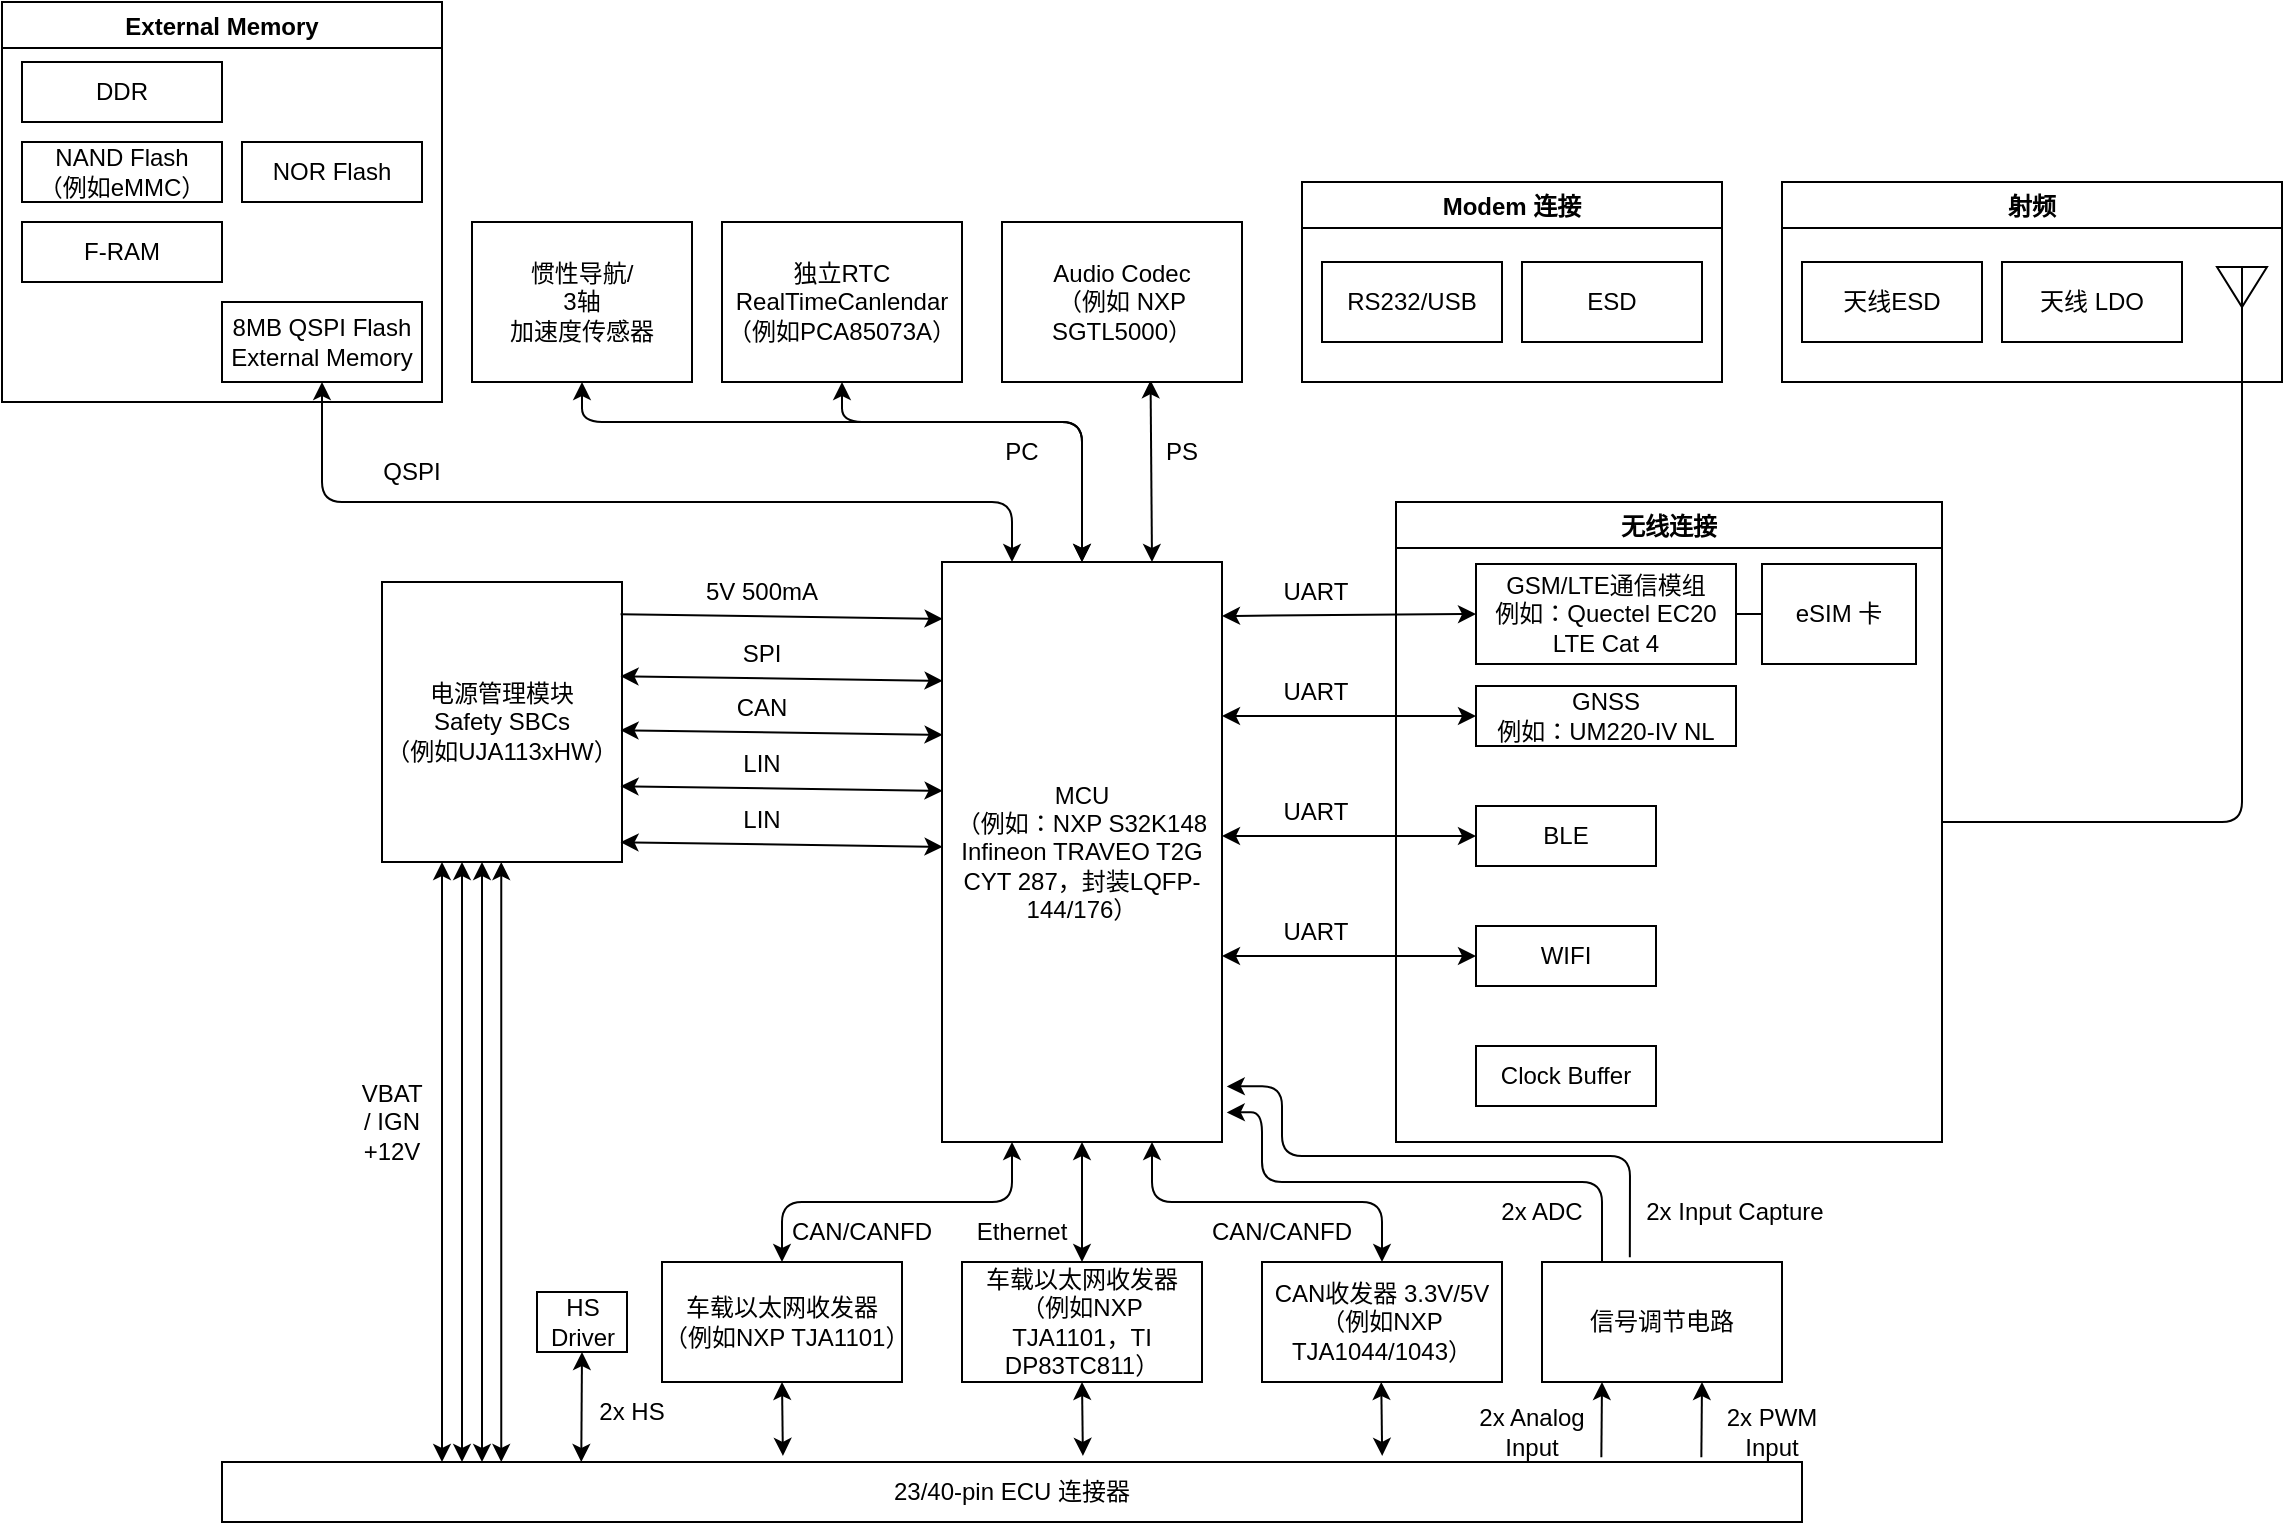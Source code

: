 <mxfile>
    <diagram id="pYR9Nk7BGp7CzDcaNfC9" name="Page-1">
        <mxGraphModel dx="1446" dy="1607" grid="1" gridSize="10" guides="1" tooltips="1" connect="1" arrows="1" fold="1" page="1" pageScale="1" pageWidth="827" pageHeight="1169" math="0" shadow="0">
            <root>
                <mxCell id="0"/>
                <mxCell id="1" parent="0"/>
                <mxCell id="28" value="Modem 连接" style="swimlane;" vertex="1" parent="1">
                    <mxGeometry x="610" y="-30" width="210" height="100" as="geometry"/>
                </mxCell>
                <mxCell id="29" value="RS232/USB" style="rounded=0;whiteSpace=wrap;html=1;" vertex="1" parent="28">
                    <mxGeometry x="10" y="40" width="90" height="40" as="geometry"/>
                </mxCell>
                <mxCell id="30" value="ESD" style="rounded=0;whiteSpace=wrap;html=1;" vertex="1" parent="28">
                    <mxGeometry x="110" y="40" width="90" height="40" as="geometry"/>
                </mxCell>
                <mxCell id="32" value="射频" style="swimlane;" vertex="1" parent="1">
                    <mxGeometry x="850" y="-30" width="250" height="100" as="geometry"/>
                </mxCell>
                <mxCell id="33" value="天线ESD" style="rounded=0;whiteSpace=wrap;html=1;" vertex="1" parent="32">
                    <mxGeometry x="10" y="40" width="90" height="40" as="geometry"/>
                </mxCell>
                <mxCell id="34" value="天线 LDO" style="rounded=0;whiteSpace=wrap;html=1;" vertex="1" parent="32">
                    <mxGeometry x="110" y="40" width="90" height="40" as="geometry"/>
                </mxCell>
                <mxCell id="35" value="" style="triangle;whiteSpace=wrap;html=1;rotation=90;" vertex="1" parent="32">
                    <mxGeometry x="220" y="40" width="20" height="25" as="geometry"/>
                </mxCell>
                <mxCell id="36" value="" style="endArrow=none;html=1;entryX=0;entryY=0.5;entryDx=0;entryDy=0;exitX=1;exitY=0.5;exitDx=0;exitDy=0;" edge="1" parent="1" source="37" target="35">
                    <mxGeometry width="50" height="50" relative="1" as="geometry">
                        <mxPoint x="1080" y="220" as="sourcePoint"/>
                        <mxPoint x="1010" y="170" as="targetPoint"/>
                        <Array as="points">
                            <mxPoint x="1080" y="290"/>
                        </Array>
                    </mxGeometry>
                </mxCell>
                <mxCell id="37" value="无线连接" style="swimlane;" vertex="1" parent="1">
                    <mxGeometry x="657" y="130" width="273" height="320" as="geometry"/>
                </mxCell>
                <mxCell id="38" value="GNSS&lt;br&gt;例如：UM220-IV NL" style="rounded=0;whiteSpace=wrap;html=1;" vertex="1" parent="37">
                    <mxGeometry x="40" y="92" width="130" height="30" as="geometry"/>
                </mxCell>
                <mxCell id="130" style="edgeStyle=none;html=1;exitX=1;exitY=0.5;exitDx=0;exitDy=0;entryX=0;entryY=0.5;entryDx=0;entryDy=0;startArrow=none;startFill=0;endArrow=none;endFill=0;" edge="1" parent="37" source="39" target="129">
                    <mxGeometry relative="1" as="geometry"/>
                </mxCell>
                <mxCell id="39" value="GSM/LTE通信模组&lt;br&gt;例如：Quectel EC20 LTE Cat 4" style="rounded=0;whiteSpace=wrap;html=1;" vertex="1" parent="37">
                    <mxGeometry x="40" y="31" width="130" height="50" as="geometry"/>
                </mxCell>
                <mxCell id="44" value="WIFI" style="rounded=0;whiteSpace=wrap;html=1;" vertex="1" parent="37">
                    <mxGeometry x="40" y="212" width="90" height="30" as="geometry"/>
                </mxCell>
                <mxCell id="45" value="BLE" style="rounded=0;whiteSpace=wrap;html=1;" vertex="1" parent="37">
                    <mxGeometry x="40" y="152" width="90" height="30" as="geometry"/>
                </mxCell>
                <mxCell id="46" value="Clock Buffer" style="rounded=0;whiteSpace=wrap;html=1;" vertex="1" parent="37">
                    <mxGeometry x="40" y="272" width="90" height="30" as="geometry"/>
                </mxCell>
                <mxCell id="129" value="eSIM 卡" style="rounded=0;whiteSpace=wrap;html=1;" vertex="1" parent="37">
                    <mxGeometry x="183" y="31" width="77" height="50" as="geometry"/>
                </mxCell>
                <mxCell id="89" style="edgeStyle=none;html=1;exitX=0.25;exitY=1;exitDx=0;exitDy=0;entryX=0.5;entryY=0;entryDx=0;entryDy=0;startArrow=classic;startFill=1;" edge="1" parent="1" source="47" target="88">
                    <mxGeometry relative="1" as="geometry">
                        <Array as="points">
                            <mxPoint x="465" y="480"/>
                            <mxPoint x="350" y="480"/>
                        </Array>
                    </mxGeometry>
                </mxCell>
                <mxCell id="47" value="MCU&lt;br&gt;（例如：NXP S32K148 Infineon TRAVEO T2G CYT 287，封装LQFP-144/176）" style="rounded=0;whiteSpace=wrap;html=1;" vertex="1" parent="1">
                    <mxGeometry x="430" y="160" width="140" height="290" as="geometry"/>
                </mxCell>
                <mxCell id="48" value="电源管理模块&lt;br&gt;Safety SBCs&lt;br&gt;（例如UJA113xHW）" style="rounded=0;whiteSpace=wrap;html=1;" vertex="1" parent="1">
                    <mxGeometry x="150" y="170" width="120" height="140" as="geometry"/>
                </mxCell>
                <mxCell id="82" style="edgeStyle=none;html=1;exitX=0.619;exitY=0.989;exitDx=0;exitDy=0;entryX=0.75;entryY=0;entryDx=0;entryDy=0;startArrow=classic;startFill=1;exitPerimeter=0;" edge="1" parent="1" source="50" target="47">
                    <mxGeometry relative="1" as="geometry"/>
                </mxCell>
                <mxCell id="50" value="Audio Codec&lt;br&gt;（例如 NXP SGTL5000）" style="rounded=0;whiteSpace=wrap;html=1;" vertex="1" parent="1">
                    <mxGeometry x="460" y="-10" width="120" height="80" as="geometry"/>
                </mxCell>
                <mxCell id="78" style="edgeStyle=none;html=1;exitX=0.5;exitY=1;exitDx=0;exitDy=0;entryX=0.5;entryY=0;entryDx=0;entryDy=0;startArrow=classic;startFill=1;" edge="1" parent="1" source="51" target="47">
                    <mxGeometry relative="1" as="geometry">
                        <Array as="points">
                            <mxPoint x="380" y="90"/>
                            <mxPoint x="500" y="90"/>
                        </Array>
                    </mxGeometry>
                </mxCell>
                <mxCell id="51" value="独立RTC RealTimeCanlendar&lt;br&gt;（例如PCA85073A）" style="rounded=0;whiteSpace=wrap;html=1;" vertex="1" parent="1">
                    <mxGeometry x="320" y="-10" width="120" height="80" as="geometry"/>
                </mxCell>
                <mxCell id="84" style="edgeStyle=none;html=1;exitX=0.5;exitY=0;exitDx=0;exitDy=0;entryX=0.5;entryY=1;entryDx=0;entryDy=0;startArrow=classic;startFill=1;" edge="1" parent="1" source="52" target="47">
                    <mxGeometry relative="1" as="geometry"/>
                </mxCell>
                <mxCell id="52" value="车载以太网收发器&lt;br&gt;（例如NXP TJA1101，TI DP83TC811）" style="rounded=0;whiteSpace=wrap;html=1;" vertex="1" parent="1">
                    <mxGeometry x="440" y="510" width="120" height="60" as="geometry"/>
                </mxCell>
                <mxCell id="85" style="edgeStyle=none;html=1;exitX=0.5;exitY=0;exitDx=0;exitDy=0;entryX=0.75;entryY=1;entryDx=0;entryDy=0;startArrow=classic;startFill=1;" edge="1" parent="1" source="53" target="47">
                    <mxGeometry relative="1" as="geometry">
                        <Array as="points">
                            <mxPoint x="650" y="480"/>
                            <mxPoint x="535" y="480"/>
                        </Array>
                    </mxGeometry>
                </mxCell>
                <mxCell id="53" value="CAN收发器 3.3V/5V&lt;br&gt;（例如NXP TJA1044/1043）" style="rounded=0;whiteSpace=wrap;html=1;" vertex="1" parent="1">
                    <mxGeometry x="590" y="510" width="120" height="60" as="geometry"/>
                </mxCell>
                <mxCell id="54" value="" style="endArrow=classic;html=1;entryX=0.002;entryY=0.098;entryDx=0;entryDy=0;entryPerimeter=0;exitX=0.994;exitY=0.115;exitDx=0;exitDy=0;exitPerimeter=0;" edge="1" parent="1" source="48" target="47">
                    <mxGeometry width="50" height="50" relative="1" as="geometry">
                        <mxPoint x="350" y="250" as="sourcePoint"/>
                        <mxPoint x="400" y="200" as="targetPoint"/>
                    </mxGeometry>
                </mxCell>
                <mxCell id="55" value="5V 500mA" style="text;html=1;strokeColor=none;fillColor=none;align=center;verticalAlign=middle;whiteSpace=wrap;rounded=0;" vertex="1" parent="1">
                    <mxGeometry x="310" y="160" width="60" height="30" as="geometry"/>
                </mxCell>
                <mxCell id="56" value="" style="endArrow=classic;html=1;entryX=0.002;entryY=0.098;entryDx=0;entryDy=0;entryPerimeter=0;exitX=0.994;exitY=0.115;exitDx=0;exitDy=0;exitPerimeter=0;startArrow=classic;startFill=1;" edge="1" parent="1">
                    <mxGeometry width="50" height="50" relative="1" as="geometry">
                        <mxPoint x="269.28" y="217.1" as="sourcePoint"/>
                        <mxPoint x="430.28" y="219.42" as="targetPoint"/>
                    </mxGeometry>
                </mxCell>
                <mxCell id="57" value="SPI" style="text;html=1;strokeColor=none;fillColor=none;align=center;verticalAlign=middle;whiteSpace=wrap;rounded=0;" vertex="1" parent="1">
                    <mxGeometry x="310" y="191" width="60" height="30" as="geometry"/>
                </mxCell>
                <mxCell id="58" value="" style="endArrow=classic;html=1;entryX=0.002;entryY=0.098;entryDx=0;entryDy=0;entryPerimeter=0;exitX=0.994;exitY=0.115;exitDx=0;exitDy=0;exitPerimeter=0;startArrow=classic;startFill=1;" edge="1" parent="1">
                    <mxGeometry width="50" height="50" relative="1" as="geometry">
                        <mxPoint x="269.28" y="244.1" as="sourcePoint"/>
                        <mxPoint x="430.28" y="246.42" as="targetPoint"/>
                    </mxGeometry>
                </mxCell>
                <mxCell id="59" value="CAN" style="text;html=1;strokeColor=none;fillColor=none;align=center;verticalAlign=middle;whiteSpace=wrap;rounded=0;" vertex="1" parent="1">
                    <mxGeometry x="310" y="218" width="60" height="30" as="geometry"/>
                </mxCell>
                <mxCell id="61" value="" style="endArrow=classic;html=1;entryX=0.002;entryY=0.098;entryDx=0;entryDy=0;entryPerimeter=0;exitX=0.994;exitY=0.115;exitDx=0;exitDy=0;exitPerimeter=0;startArrow=classic;startFill=1;" edge="1" parent="1">
                    <mxGeometry width="50" height="50" relative="1" as="geometry">
                        <mxPoint x="269.28" y="272.1" as="sourcePoint"/>
                        <mxPoint x="430.28" y="274.42" as="targetPoint"/>
                    </mxGeometry>
                </mxCell>
                <mxCell id="62" value="LIN" style="text;html=1;strokeColor=none;fillColor=none;align=center;verticalAlign=middle;whiteSpace=wrap;rounded=0;" vertex="1" parent="1">
                    <mxGeometry x="310" y="246" width="60" height="30" as="geometry"/>
                </mxCell>
                <mxCell id="63" value="" style="endArrow=classic;html=1;entryX=0.002;entryY=0.098;entryDx=0;entryDy=0;entryPerimeter=0;exitX=0.994;exitY=0.115;exitDx=0;exitDy=0;exitPerimeter=0;startArrow=classic;startFill=1;" edge="1" parent="1">
                    <mxGeometry width="50" height="50" relative="1" as="geometry">
                        <mxPoint x="269.28" y="300.1" as="sourcePoint"/>
                        <mxPoint x="430.28" y="302.42" as="targetPoint"/>
                    </mxGeometry>
                </mxCell>
                <mxCell id="64" value="LIN" style="text;html=1;strokeColor=none;fillColor=none;align=center;verticalAlign=middle;whiteSpace=wrap;rounded=0;" vertex="1" parent="1">
                    <mxGeometry x="310" y="274" width="60" height="30" as="geometry"/>
                </mxCell>
                <mxCell id="76" style="edgeStyle=none;html=1;exitX=0.5;exitY=1;exitDx=0;exitDy=0;entryX=0.25;entryY=0;entryDx=0;entryDy=0;startArrow=classic;startFill=1;" edge="1" parent="1" source="65" target="47">
                    <mxGeometry relative="1" as="geometry">
                        <Array as="points">
                            <mxPoint x="120" y="130"/>
                            <mxPoint x="465" y="130"/>
                        </Array>
                    </mxGeometry>
                </mxCell>
                <mxCell id="65" value="8MB QSPI Flash&lt;br&gt;External Memory" style="rounded=0;whiteSpace=wrap;html=1;" vertex="1" parent="1">
                    <mxGeometry x="70" y="30" width="100" height="40" as="geometry"/>
                </mxCell>
                <mxCell id="66" value="" style="endArrow=classic;html=1;startArrow=classic;startFill=1;entryX=0;entryY=0.5;entryDx=0;entryDy=0;" edge="1" parent="1" target="39">
                    <mxGeometry width="50" height="50" relative="1" as="geometry">
                        <mxPoint x="570" y="187" as="sourcePoint"/>
                        <mxPoint x="660" y="189" as="targetPoint"/>
                    </mxGeometry>
                </mxCell>
                <mxCell id="67" value="UART" style="text;html=1;strokeColor=none;fillColor=none;align=center;verticalAlign=middle;whiteSpace=wrap;rounded=0;" vertex="1" parent="1">
                    <mxGeometry x="587.22" y="160" width="60" height="30" as="geometry"/>
                </mxCell>
                <mxCell id="70" value="" style="endArrow=classic;html=1;startArrow=classic;startFill=1;entryX=0;entryY=0.5;entryDx=0;entryDy=0;" edge="1" parent="1">
                    <mxGeometry width="50" height="50" relative="1" as="geometry">
                        <mxPoint x="570" y="237.0" as="sourcePoint"/>
                        <mxPoint x="697" y="237.0" as="targetPoint"/>
                    </mxGeometry>
                </mxCell>
                <mxCell id="71" value="UART" style="text;html=1;strokeColor=none;fillColor=none;align=center;verticalAlign=middle;whiteSpace=wrap;rounded=0;" vertex="1" parent="1">
                    <mxGeometry x="587.22" y="210" width="60" height="30" as="geometry"/>
                </mxCell>
                <mxCell id="72" value="" style="endArrow=classic;html=1;startArrow=classic;startFill=1;entryX=0;entryY=0.5;entryDx=0;entryDy=0;" edge="1" parent="1">
                    <mxGeometry width="50" height="50" relative="1" as="geometry">
                        <mxPoint x="570" y="297.0" as="sourcePoint"/>
                        <mxPoint x="697" y="297.0" as="targetPoint"/>
                    </mxGeometry>
                </mxCell>
                <mxCell id="73" value="UART" style="text;html=1;strokeColor=none;fillColor=none;align=center;verticalAlign=middle;whiteSpace=wrap;rounded=0;" vertex="1" parent="1">
                    <mxGeometry x="587.22" y="270" width="60" height="30" as="geometry"/>
                </mxCell>
                <mxCell id="74" value="" style="endArrow=classic;html=1;startArrow=classic;startFill=1;entryX=0;entryY=0.5;entryDx=0;entryDy=0;" edge="1" parent="1">
                    <mxGeometry width="50" height="50" relative="1" as="geometry">
                        <mxPoint x="570" y="357.0" as="sourcePoint"/>
                        <mxPoint x="697" y="357.0" as="targetPoint"/>
                    </mxGeometry>
                </mxCell>
                <mxCell id="75" value="UART" style="text;html=1;strokeColor=none;fillColor=none;align=center;verticalAlign=middle;whiteSpace=wrap;rounded=0;" vertex="1" parent="1">
                    <mxGeometry x="587.22" y="330" width="60" height="30" as="geometry"/>
                </mxCell>
                <mxCell id="77" value="QSPI" style="text;html=1;strokeColor=none;fillColor=none;align=center;verticalAlign=middle;whiteSpace=wrap;rounded=0;" vertex="1" parent="1">
                    <mxGeometry x="135" y="100" width="60" height="30" as="geometry"/>
                </mxCell>
                <mxCell id="79" value="PC" style="text;html=1;strokeColor=none;fillColor=none;align=center;verticalAlign=middle;whiteSpace=wrap;rounded=0;" vertex="1" parent="1">
                    <mxGeometry x="440" y="90" width="60" height="30" as="geometry"/>
                </mxCell>
                <mxCell id="81" style="edgeStyle=none;html=1;exitX=0.5;exitY=1;exitDx=0;exitDy=0;startArrow=classic;startFill=1;" edge="1" parent="1" source="80">
                    <mxGeometry relative="1" as="geometry">
                        <mxPoint x="500" y="160" as="targetPoint"/>
                        <Array as="points">
                            <mxPoint x="250" y="90"/>
                            <mxPoint x="500" y="90"/>
                        </Array>
                    </mxGeometry>
                </mxCell>
                <mxCell id="80" value="惯性导航/&lt;br&gt;3轴&lt;br&gt;加速度传感器" style="rounded=0;whiteSpace=wrap;html=1;" vertex="1" parent="1">
                    <mxGeometry x="195" y="-10" width="110" height="80" as="geometry"/>
                </mxCell>
                <mxCell id="83" value="PS" style="text;html=1;strokeColor=none;fillColor=none;align=center;verticalAlign=middle;whiteSpace=wrap;rounded=0;" vertex="1" parent="1">
                    <mxGeometry x="520" y="90" width="60" height="30" as="geometry"/>
                </mxCell>
                <mxCell id="86" value="Ethernet" style="text;html=1;strokeColor=none;fillColor=none;align=center;verticalAlign=middle;whiteSpace=wrap;rounded=0;" vertex="1" parent="1">
                    <mxGeometry x="440" y="480" width="60" height="30" as="geometry"/>
                </mxCell>
                <mxCell id="87" value="CAN/CANFD" style="text;html=1;strokeColor=none;fillColor=none;align=center;verticalAlign=middle;whiteSpace=wrap;rounded=0;" vertex="1" parent="1">
                    <mxGeometry x="570" y="480" width="60" height="30" as="geometry"/>
                </mxCell>
                <mxCell id="88" value="车载以太网收发器&lt;br&gt;（例如NXP TJA1101）" style="rounded=0;whiteSpace=wrap;html=1;" vertex="1" parent="1">
                    <mxGeometry x="290" y="510" width="120" height="60" as="geometry"/>
                </mxCell>
                <mxCell id="90" value="CAN/CANFD" style="text;html=1;strokeColor=none;fillColor=none;align=center;verticalAlign=middle;whiteSpace=wrap;rounded=0;" vertex="1" parent="1">
                    <mxGeometry x="360" y="480" width="60" height="30" as="geometry"/>
                </mxCell>
                <mxCell id="91" value="23/40-pin ECU 连接器" style="rounded=0;whiteSpace=wrap;html=1;" vertex="1" parent="1">
                    <mxGeometry x="70" y="610" width="790" height="30" as="geometry"/>
                </mxCell>
                <mxCell id="92" value="HS Driver" style="rounded=0;whiteSpace=wrap;html=1;" vertex="1" parent="1">
                    <mxGeometry x="227.5" y="525" width="45" height="30" as="geometry"/>
                </mxCell>
                <mxCell id="97" value="External Memory" style="swimlane;" vertex="1" parent="1">
                    <mxGeometry x="-40" y="-120" width="220" height="200" as="geometry"/>
                </mxCell>
                <mxCell id="98" value="DDR" style="rounded=0;whiteSpace=wrap;html=1;" vertex="1" parent="97">
                    <mxGeometry x="10" y="30" width="100" height="30" as="geometry"/>
                </mxCell>
                <mxCell id="99" value="NAND Flash&lt;br&gt;（例如eMMC）" style="rounded=0;whiteSpace=wrap;html=1;" vertex="1" parent="97">
                    <mxGeometry x="10" y="70" width="100" height="30" as="geometry"/>
                </mxCell>
                <mxCell id="102" value="NOR Flash" style="rounded=0;whiteSpace=wrap;html=1;" vertex="1" parent="97">
                    <mxGeometry x="120" y="70" width="90" height="30" as="geometry"/>
                </mxCell>
                <mxCell id="103" value="F-RAM" style="rounded=0;whiteSpace=wrap;html=1;" vertex="1" parent="97">
                    <mxGeometry x="10" y="110" width="100" height="30" as="geometry"/>
                </mxCell>
                <mxCell id="105" style="edgeStyle=none;html=1;exitX=0.25;exitY=0;exitDx=0;exitDy=0;entryX=1.017;entryY=0.949;entryDx=0;entryDy=0;entryPerimeter=0;startArrow=none;startFill=0;" edge="1" parent="1" source="104" target="47">
                    <mxGeometry relative="1" as="geometry">
                        <Array as="points">
                            <mxPoint x="760" y="470"/>
                            <mxPoint x="590" y="470"/>
                            <mxPoint x="590" y="435"/>
                        </Array>
                    </mxGeometry>
                </mxCell>
                <mxCell id="104" value="信号调节电路" style="rounded=0;whiteSpace=wrap;html=1;" vertex="1" parent="1">
                    <mxGeometry x="730" y="510" width="120" height="60" as="geometry"/>
                </mxCell>
                <mxCell id="106" style="edgeStyle=none;html=1;exitX=0.366;exitY=-0.039;exitDx=0;exitDy=0;entryX=1.017;entryY=0.949;entryDx=0;entryDy=0;entryPerimeter=0;startArrow=none;startFill=0;exitPerimeter=0;" edge="1" parent="1" source="104">
                    <mxGeometry relative="1" as="geometry">
                        <mxPoint x="760" y="497" as="sourcePoint"/>
                        <mxPoint x="572.38" y="422.21" as="targetPoint"/>
                        <Array as="points">
                            <mxPoint x="774" y="457"/>
                            <mxPoint x="600" y="457"/>
                            <mxPoint x="600" y="422"/>
                        </Array>
                    </mxGeometry>
                </mxCell>
                <mxCell id="107" value="2x ADC" style="text;html=1;strokeColor=none;fillColor=none;align=center;verticalAlign=middle;whiteSpace=wrap;rounded=0;" vertex="1" parent="1">
                    <mxGeometry x="700" y="470" width="60" height="30" as="geometry"/>
                </mxCell>
                <mxCell id="108" value="2x Input Capture" style="text;html=1;strokeColor=none;fillColor=none;align=center;verticalAlign=middle;whiteSpace=wrap;rounded=0;" vertex="1" parent="1">
                    <mxGeometry x="780" y="470" width="93" height="30" as="geometry"/>
                </mxCell>
                <mxCell id="111" style="edgeStyle=none;html=1;exitX=0.5;exitY=0;exitDx=0;exitDy=0;entryX=0.25;entryY=1;entryDx=0;entryDy=0;startArrow=classic;startFill=1;" edge="1" parent="1" target="48">
                    <mxGeometry relative="1" as="geometry">
                        <mxPoint x="180" y="610" as="sourcePoint"/>
                        <mxPoint x="180" y="550" as="targetPoint"/>
                    </mxGeometry>
                </mxCell>
                <mxCell id="112" value="VBAT / IGN +12V" style="text;html=1;strokeColor=none;fillColor=none;align=center;verticalAlign=middle;whiteSpace=wrap;rounded=0;" vertex="1" parent="1">
                    <mxGeometry x="140" y="370" width="30" height="140" as="geometry"/>
                </mxCell>
                <mxCell id="113" style="edgeStyle=none;html=1;exitX=0.5;exitY=0;exitDx=0;exitDy=0;entryX=0.25;entryY=1;entryDx=0;entryDy=0;startArrow=classic;startFill=1;" edge="1" parent="1">
                    <mxGeometry relative="1" as="geometry">
                        <mxPoint x="190" y="610" as="sourcePoint"/>
                        <mxPoint x="190" y="310" as="targetPoint"/>
                    </mxGeometry>
                </mxCell>
                <mxCell id="114" style="edgeStyle=none;html=1;exitX=0.5;exitY=0;exitDx=0;exitDy=0;entryX=0.25;entryY=1;entryDx=0;entryDy=0;startArrow=classic;startFill=1;" edge="1" parent="1">
                    <mxGeometry relative="1" as="geometry">
                        <mxPoint x="200" y="610" as="sourcePoint"/>
                        <mxPoint x="200" y="310" as="targetPoint"/>
                    </mxGeometry>
                </mxCell>
                <mxCell id="115" style="edgeStyle=none;html=1;exitX=0.5;exitY=0;exitDx=0;exitDy=0;entryX=0.25;entryY=1;entryDx=0;entryDy=0;startArrow=classic;startFill=1;" edge="1" parent="1">
                    <mxGeometry relative="1" as="geometry">
                        <mxPoint x="209.63" y="610" as="sourcePoint"/>
                        <mxPoint x="209.63" y="310" as="targetPoint"/>
                    </mxGeometry>
                </mxCell>
                <mxCell id="116" style="edgeStyle=none;html=1;startArrow=classic;startFill=1;" edge="1" parent="1">
                    <mxGeometry relative="1" as="geometry">
                        <mxPoint x="249.63" y="610" as="sourcePoint"/>
                        <mxPoint x="250" y="555" as="targetPoint"/>
                    </mxGeometry>
                </mxCell>
                <mxCell id="117" value="2x HS" style="text;html=1;strokeColor=none;fillColor=none;align=center;verticalAlign=middle;whiteSpace=wrap;rounded=0;" vertex="1" parent="1">
                    <mxGeometry x="245" y="570" width="60" height="30" as="geometry"/>
                </mxCell>
                <mxCell id="118" style="edgeStyle=none;html=1;startArrow=classic;startFill=1;entryX=0.5;entryY=1;entryDx=0;entryDy=0;exitX=0.355;exitY=-0.102;exitDx=0;exitDy=0;exitPerimeter=0;" edge="1" parent="1" source="91" target="88">
                    <mxGeometry relative="1" as="geometry">
                        <mxPoint x="350" y="600" as="sourcePoint"/>
                        <mxPoint x="345" y="570" as="targetPoint"/>
                    </mxGeometry>
                </mxCell>
                <mxCell id="121" style="edgeStyle=none;html=1;startArrow=classic;startFill=1;entryX=0.5;entryY=1;entryDx=0;entryDy=0;exitX=0.355;exitY=-0.102;exitDx=0;exitDy=0;exitPerimeter=0;" edge="1" parent="1">
                    <mxGeometry relative="1" as="geometry">
                        <mxPoint x="500.45" y="606.94" as="sourcePoint"/>
                        <mxPoint x="500" y="570" as="targetPoint"/>
                    </mxGeometry>
                </mxCell>
                <mxCell id="122" style="edgeStyle=none;html=1;startArrow=classic;startFill=1;entryX=0.5;entryY=1;entryDx=0;entryDy=0;exitX=0.355;exitY=-0.102;exitDx=0;exitDy=0;exitPerimeter=0;" edge="1" parent="1">
                    <mxGeometry relative="1" as="geometry">
                        <mxPoint x="650.08" y="606.94" as="sourcePoint"/>
                        <mxPoint x="649.63" y="570" as="targetPoint"/>
                    </mxGeometry>
                </mxCell>
                <mxCell id="124" value="" style="endArrow=classic;html=1;entryX=0.25;entryY=1;entryDx=0;entryDy=0;exitX=0.873;exitY=-0.078;exitDx=0;exitDy=0;exitPerimeter=0;" edge="1" parent="1" source="91" target="104">
                    <mxGeometry width="50" height="50" relative="1" as="geometry">
                        <mxPoint x="620" y="480" as="sourcePoint"/>
                        <mxPoint x="670" y="430" as="targetPoint"/>
                    </mxGeometry>
                </mxCell>
                <mxCell id="125" value="2x Analog Input" style="text;html=1;strokeColor=none;fillColor=none;align=center;verticalAlign=middle;whiteSpace=wrap;rounded=0;" vertex="1" parent="1">
                    <mxGeometry x="690" y="580" width="70" height="30" as="geometry"/>
                </mxCell>
                <mxCell id="127" value="" style="endArrow=classic;html=1;entryX=0.25;entryY=1;entryDx=0;entryDy=0;exitX=0.873;exitY=-0.078;exitDx=0;exitDy=0;exitPerimeter=0;" edge="1" parent="1">
                    <mxGeometry width="50" height="50" relative="1" as="geometry">
                        <mxPoint x="809.67" y="607.66" as="sourcePoint"/>
                        <mxPoint x="810" y="570" as="targetPoint"/>
                    </mxGeometry>
                </mxCell>
                <mxCell id="128" value="2x PWM Input" style="text;html=1;strokeColor=none;fillColor=none;align=center;verticalAlign=middle;whiteSpace=wrap;rounded=0;" vertex="1" parent="1">
                    <mxGeometry x="810" y="580" width="70" height="30" as="geometry"/>
                </mxCell>
            </root>
        </mxGraphModel>
    </diagram>
</mxfile>